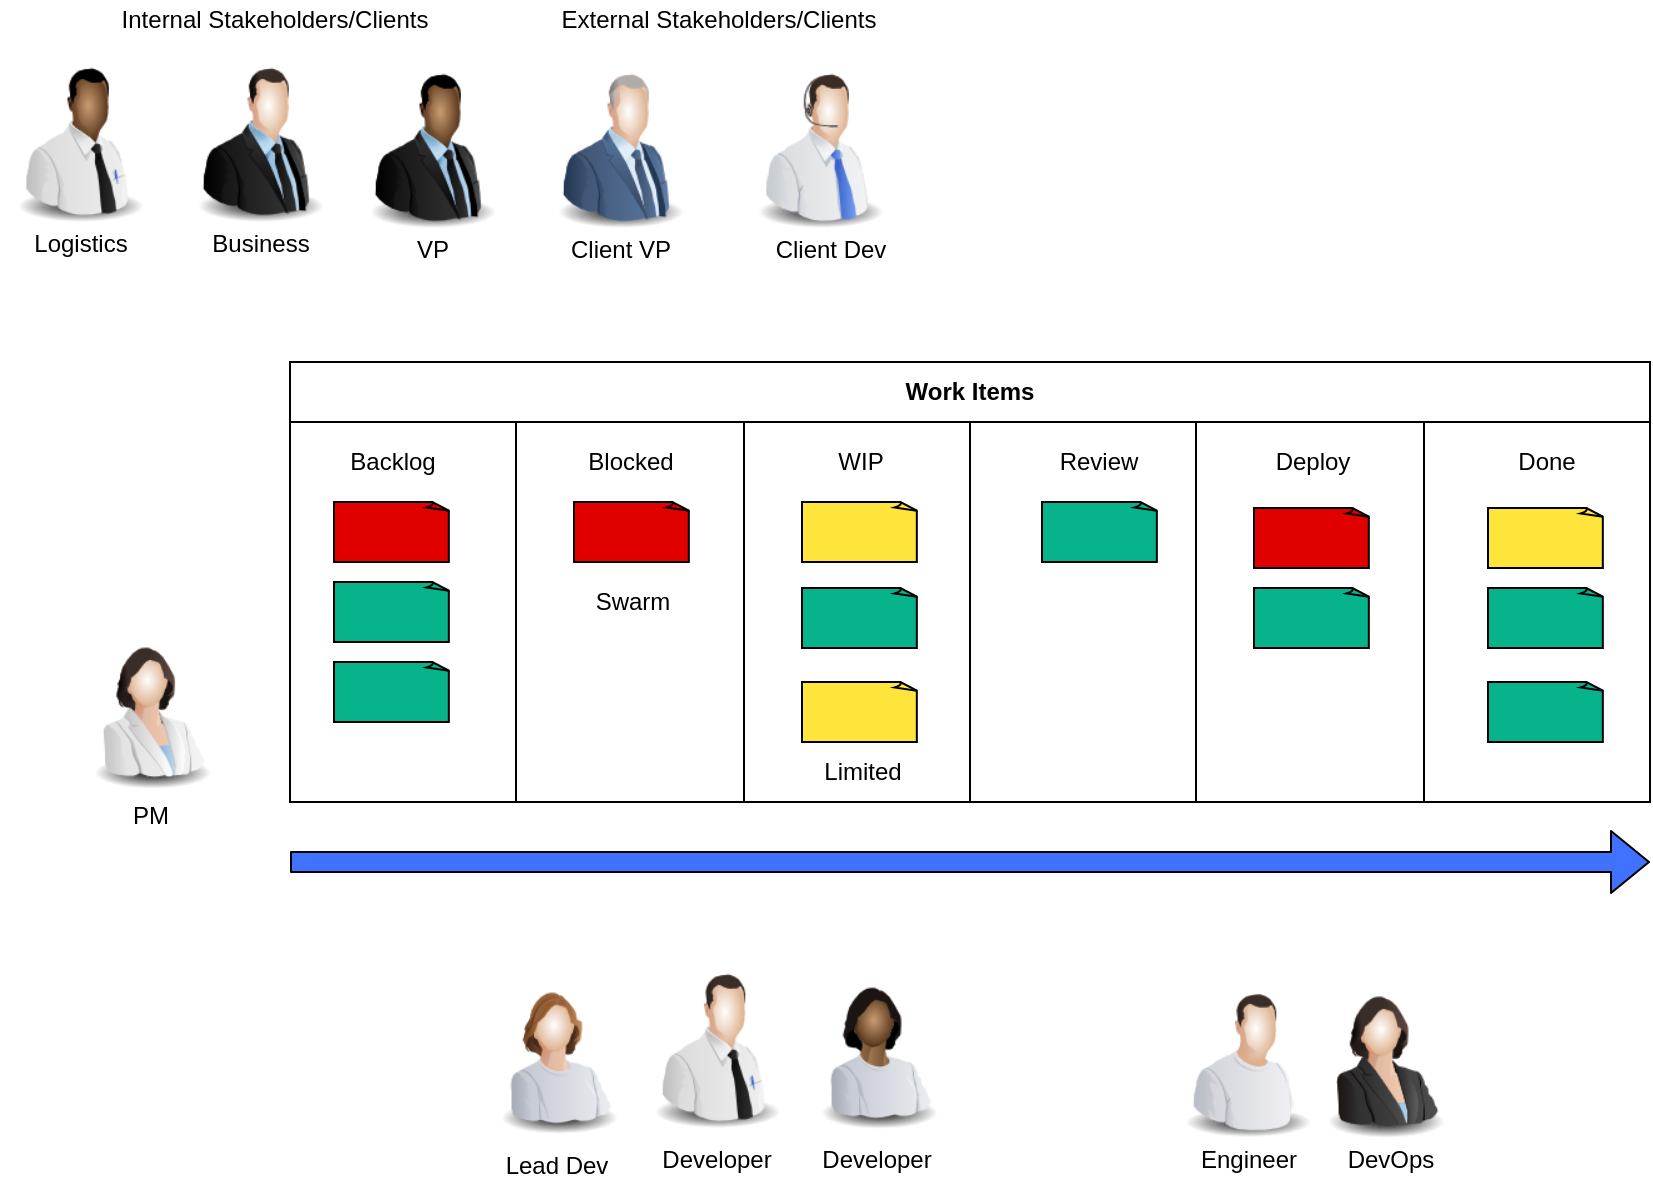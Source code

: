 <mxfile version="13.6.2" type="device"><diagram id="igJBqTR5294GaIzAy96C" name="Page-1"><mxGraphModel dx="1102" dy="643" grid="1" gridSize="10" guides="1" tooltips="1" connect="1" arrows="1" fold="1" page="1" pageScale="1" pageWidth="850" pageHeight="1100" math="0" shadow="0"><root><mxCell id="0"/><mxCell id="1" parent="0"/><mxCell id="tnIuFAaTfO_DWazzfNis-35" value="Work Items" style="shape=table;html=1;whiteSpace=wrap;startSize=30;container=1;collapsible=0;childLayout=tableLayout;fontStyle=1;align=center;rowLines=0;resizeLast=0;" vertex="1" parent="1"><mxGeometry x="160" y="246" width="680" height="220" as="geometry"/></mxCell><mxCell id="tnIuFAaTfO_DWazzfNis-36" value="" style="shape=partialRectangle;html=1;whiteSpace=wrap;collapsible=0;dropTarget=0;pointerEvents=0;fillColor=none;top=0;left=0;bottom=0;right=0;points=[[0,0.5],[1,0.5]];portConstraint=eastwest;" vertex="1" parent="tnIuFAaTfO_DWazzfNis-35"><mxGeometry y="30" width="680" height="63" as="geometry"/></mxCell><mxCell id="tnIuFAaTfO_DWazzfNis-48" style="shape=partialRectangle;html=1;whiteSpace=wrap;connectable=0;fillColor=none;top=0;left=0;bottom=0;right=0;overflow=hidden;" vertex="1" parent="tnIuFAaTfO_DWazzfNis-36"><mxGeometry width="113" height="63" as="geometry"/></mxCell><mxCell id="tnIuFAaTfO_DWazzfNis-37" value="" style="shape=partialRectangle;html=1;whiteSpace=wrap;connectable=0;fillColor=none;top=0;left=0;bottom=0;right=0;overflow=hidden;" vertex="1" parent="tnIuFAaTfO_DWazzfNis-36"><mxGeometry x="113" width="114" height="63" as="geometry"/></mxCell><mxCell id="tnIuFAaTfO_DWazzfNis-38" value="" style="shape=partialRectangle;html=1;whiteSpace=wrap;connectable=0;fillColor=none;top=0;left=0;bottom=0;right=0;overflow=hidden;" vertex="1" parent="tnIuFAaTfO_DWazzfNis-36"><mxGeometry x="227" width="113" height="63" as="geometry"/></mxCell><mxCell id="tnIuFAaTfO_DWazzfNis-39" value="" style="shape=partialRectangle;html=1;whiteSpace=wrap;connectable=0;fillColor=none;top=0;left=0;bottom=0;right=0;overflow=hidden;" vertex="1" parent="tnIuFAaTfO_DWazzfNis-36"><mxGeometry x="340" width="113" height="63" as="geometry"/></mxCell><mxCell id="tnIuFAaTfO_DWazzfNis-55" style="shape=partialRectangle;html=1;whiteSpace=wrap;connectable=0;fillColor=none;top=0;left=0;bottom=0;right=0;overflow=hidden;" vertex="1" parent="tnIuFAaTfO_DWazzfNis-36"><mxGeometry x="453" width="114" height="63" as="geometry"/></mxCell><mxCell id="tnIuFAaTfO_DWazzfNis-58" style="shape=partialRectangle;html=1;whiteSpace=wrap;connectable=0;fillColor=none;top=0;left=0;bottom=0;right=0;overflow=hidden;" vertex="1" parent="tnIuFAaTfO_DWazzfNis-36"><mxGeometry x="567" width="113" height="63" as="geometry"/></mxCell><mxCell id="tnIuFAaTfO_DWazzfNis-40" value="" style="shape=partialRectangle;html=1;whiteSpace=wrap;collapsible=0;dropTarget=0;pointerEvents=0;fillColor=none;top=0;left=0;bottom=0;right=0;points=[[0,0.5],[1,0.5]];portConstraint=eastwest;" vertex="1" parent="tnIuFAaTfO_DWazzfNis-35"><mxGeometry y="93" width="680" height="64" as="geometry"/></mxCell><mxCell id="tnIuFAaTfO_DWazzfNis-49" style="shape=partialRectangle;html=1;whiteSpace=wrap;connectable=0;fillColor=none;top=0;left=0;bottom=0;right=0;overflow=hidden;" vertex="1" parent="tnIuFAaTfO_DWazzfNis-40"><mxGeometry width="113" height="64" as="geometry"/></mxCell><mxCell id="tnIuFAaTfO_DWazzfNis-41" value="" style="shape=partialRectangle;html=1;whiteSpace=wrap;connectable=0;fillColor=none;top=0;left=0;bottom=0;right=0;overflow=hidden;" vertex="1" parent="tnIuFAaTfO_DWazzfNis-40"><mxGeometry x="113" width="114" height="64" as="geometry"/></mxCell><mxCell id="tnIuFAaTfO_DWazzfNis-42" value="" style="shape=partialRectangle;html=1;whiteSpace=wrap;connectable=0;fillColor=none;top=0;left=0;bottom=0;right=0;overflow=hidden;" vertex="1" parent="tnIuFAaTfO_DWazzfNis-40"><mxGeometry x="227" width="113" height="64" as="geometry"/></mxCell><mxCell id="tnIuFAaTfO_DWazzfNis-43" value="" style="shape=partialRectangle;html=1;whiteSpace=wrap;connectable=0;fillColor=none;top=0;left=0;bottom=0;right=0;overflow=hidden;" vertex="1" parent="tnIuFAaTfO_DWazzfNis-40"><mxGeometry x="340" width="113" height="64" as="geometry"/></mxCell><mxCell id="tnIuFAaTfO_DWazzfNis-56" style="shape=partialRectangle;html=1;whiteSpace=wrap;connectable=0;fillColor=none;top=0;left=0;bottom=0;right=0;overflow=hidden;" vertex="1" parent="tnIuFAaTfO_DWazzfNis-40"><mxGeometry x="453" width="114" height="64" as="geometry"/></mxCell><mxCell id="tnIuFAaTfO_DWazzfNis-59" style="shape=partialRectangle;html=1;whiteSpace=wrap;connectable=0;fillColor=none;top=0;left=0;bottom=0;right=0;overflow=hidden;" vertex="1" parent="tnIuFAaTfO_DWazzfNis-40"><mxGeometry x="567" width="113" height="64" as="geometry"/></mxCell><mxCell id="tnIuFAaTfO_DWazzfNis-44" value="" style="shape=partialRectangle;html=1;whiteSpace=wrap;collapsible=0;dropTarget=0;pointerEvents=0;fillColor=none;top=0;left=0;bottom=0;right=0;points=[[0,0.5],[1,0.5]];portConstraint=eastwest;" vertex="1" parent="tnIuFAaTfO_DWazzfNis-35"><mxGeometry y="157" width="680" height="63" as="geometry"/></mxCell><mxCell id="tnIuFAaTfO_DWazzfNis-50" style="shape=partialRectangle;html=1;whiteSpace=wrap;connectable=0;fillColor=none;top=0;left=0;bottom=0;right=0;overflow=hidden;" vertex="1" parent="tnIuFAaTfO_DWazzfNis-44"><mxGeometry width="113" height="63" as="geometry"/></mxCell><mxCell id="tnIuFAaTfO_DWazzfNis-45" value="" style="shape=partialRectangle;html=1;whiteSpace=wrap;connectable=0;fillColor=none;top=0;left=0;bottom=0;right=0;overflow=hidden;" vertex="1" parent="tnIuFAaTfO_DWazzfNis-44"><mxGeometry x="113" width="114" height="63" as="geometry"/></mxCell><mxCell id="tnIuFAaTfO_DWazzfNis-46" value="" style="shape=partialRectangle;html=1;whiteSpace=wrap;connectable=0;fillColor=none;top=0;left=0;bottom=0;right=0;overflow=hidden;" vertex="1" parent="tnIuFAaTfO_DWazzfNis-44"><mxGeometry x="227" width="113" height="63" as="geometry"/></mxCell><mxCell id="tnIuFAaTfO_DWazzfNis-47" value="" style="shape=partialRectangle;html=1;whiteSpace=wrap;connectable=0;fillColor=none;top=0;left=0;bottom=0;right=0;overflow=hidden;" vertex="1" parent="tnIuFAaTfO_DWazzfNis-44"><mxGeometry x="340" width="113" height="63" as="geometry"/></mxCell><mxCell id="tnIuFAaTfO_DWazzfNis-57" style="shape=partialRectangle;html=1;whiteSpace=wrap;connectable=0;fillColor=none;top=0;left=0;bottom=0;right=0;overflow=hidden;" vertex="1" parent="tnIuFAaTfO_DWazzfNis-44"><mxGeometry x="453" width="114" height="63" as="geometry"/></mxCell><mxCell id="tnIuFAaTfO_DWazzfNis-60" style="shape=partialRectangle;html=1;whiteSpace=wrap;connectable=0;fillColor=none;top=0;left=0;bottom=0;right=0;overflow=hidden;" vertex="1" parent="tnIuFAaTfO_DWazzfNis-44"><mxGeometry x="567" width="113" height="63" as="geometry"/></mxCell><mxCell id="tnIuFAaTfO_DWazzfNis-2" value="" style="image;html=1;image=img/lib/clip_art/people/Worker_Woman_Black_128x128.png" vertex="1" parent="1"><mxGeometry x="413.25" y="550" width="80" height="80" as="geometry"/></mxCell><mxCell id="tnIuFAaTfO_DWazzfNis-3" value="" style="image;html=1;image=img/lib/clip_art/people/Suit_Man_Black_128x128.png" vertex="1" parent="1"><mxGeometry x="191" y="100" width="80" height="80" as="geometry"/></mxCell><mxCell id="tnIuFAaTfO_DWazzfNis-4" value="" style="image;html=1;image=img/lib/clip_art/people/Suit_Woman_128x128.png" vertex="1" parent="1"><mxGeometry x="666.75" y="554.5" width="80" height="80" as="geometry"/></mxCell><mxCell id="tnIuFAaTfO_DWazzfNis-5" value="" style="image;html=1;image=img/lib/clip_art/people/Scientist_Woman_128x128.png" vertex="1" parent="1"><mxGeometry x="50" y="380" width="80" height="80" as="geometry"/></mxCell><mxCell id="tnIuFAaTfO_DWazzfNis-6" value="" style="image;html=1;image=img/lib/clip_art/people/Tech_Man_128x128.png" vertex="1" parent="1"><mxGeometry x="333.25" y="550" width="80" height="80" as="geometry"/></mxCell><mxCell id="tnIuFAaTfO_DWazzfNis-7" value="" style="image;html=1;image=img/lib/clip_art/people/Worker_Man_128x128.png" vertex="1" parent="1"><mxGeometry x="598.75" y="554.5" width="80" height="80" as="geometry"/></mxCell><mxCell id="tnIuFAaTfO_DWazzfNis-8" value="" style="image;html=1;image=img/lib/clip_art/people/Worker_Woman_128x128.png" vertex="1" parent="1"><mxGeometry x="253.25" y="552.5" width="80" height="80" as="geometry"/></mxCell><mxCell id="tnIuFAaTfO_DWazzfNis-10" value="Developer" style="text;html=1;align=center;verticalAlign=middle;resizable=0;points=[];autosize=1;" vertex="1" parent="1"><mxGeometry x="418.25" y="635" width="70" height="20" as="geometry"/></mxCell><mxCell id="tnIuFAaTfO_DWazzfNis-11" value="Developer" style="text;html=1;align=center;verticalAlign=middle;resizable=0;points=[];autosize=1;" vertex="1" parent="1"><mxGeometry x="338.25" y="635" width="70" height="20" as="geometry"/></mxCell><mxCell id="tnIuFAaTfO_DWazzfNis-12" value="Lead Dev" style="text;html=1;align=center;verticalAlign=middle;resizable=0;points=[];autosize=1;" vertex="1" parent="1"><mxGeometry x="258.25" y="637.5" width="70" height="20" as="geometry"/></mxCell><mxCell id="tnIuFAaTfO_DWazzfNis-13" value="Engineer" style="text;html=1;align=center;verticalAlign=middle;resizable=0;points=[];autosize=1;" vertex="1" parent="1"><mxGeometry x="608.75" y="634.5" width="60" height="20" as="geometry"/></mxCell><mxCell id="tnIuFAaTfO_DWazzfNis-14" value="PM" style="text;html=1;align=center;verticalAlign=middle;resizable=0;points=[];autosize=1;" vertex="1" parent="1"><mxGeometry x="75" y="463" width="30" height="20" as="geometry"/></mxCell><mxCell id="tnIuFAaTfO_DWazzfNis-15" value="VP" style="text;html=1;align=center;verticalAlign=middle;resizable=0;points=[];autosize=1;" vertex="1" parent="1"><mxGeometry x="216" y="180" width="30" height="20" as="geometry"/></mxCell><mxCell id="tnIuFAaTfO_DWazzfNis-16" value="" style="image;html=1;image=img/lib/clip_art/people/Suit_Man_Blue_128x128.png" vertex="1" parent="1"><mxGeometry x="285" y="100" width="80" height="80" as="geometry"/></mxCell><mxCell id="tnIuFAaTfO_DWazzfNis-17" value="Client VP" style="text;html=1;align=center;verticalAlign=middle;resizable=0;points=[];autosize=1;" vertex="1" parent="1"><mxGeometry x="290" y="180" width="70" height="20" as="geometry"/></mxCell><mxCell id="tnIuFAaTfO_DWazzfNis-18" value="DevOps" style="text;html=1;align=center;verticalAlign=middle;resizable=0;points=[];autosize=1;" vertex="1" parent="1"><mxGeometry x="679.75" y="634.5" width="60" height="20" as="geometry"/></mxCell><mxCell id="tnIuFAaTfO_DWazzfNis-20" value="" style="image;html=1;image=img/lib/clip_art/people/Suit_Man_128x128.png" vertex="1" parent="1"><mxGeometry x="105" y="97" width="80" height="80" as="geometry"/></mxCell><mxCell id="tnIuFAaTfO_DWazzfNis-21" value="" style="image;html=1;image=img/lib/clip_art/people/Telesales_Man_128x128.png" vertex="1" parent="1"><mxGeometry x="385" y="100" width="80" height="80" as="geometry"/></mxCell><mxCell id="tnIuFAaTfO_DWazzfNis-22" value="" style="image;html=1;image=img/lib/clip_art/people/Tech_Man_Black_128x128.png" vertex="1" parent="1"><mxGeometry x="15" y="97" width="80" height="80" as="geometry"/></mxCell><mxCell id="tnIuFAaTfO_DWazzfNis-24" value="Logistics" style="text;html=1;align=center;verticalAlign=middle;resizable=0;points=[];autosize=1;" vertex="1" parent="1"><mxGeometry x="25" y="177" width="60" height="20" as="geometry"/></mxCell><mxCell id="tnIuFAaTfO_DWazzfNis-25" value="Business" style="text;html=1;align=center;verticalAlign=middle;resizable=0;points=[];autosize=1;" vertex="1" parent="1"><mxGeometry x="115" y="177" width="60" height="20" as="geometry"/></mxCell><mxCell id="tnIuFAaTfO_DWazzfNis-30" value="Client Dev" style="text;html=1;align=center;verticalAlign=middle;resizable=0;points=[];autosize=1;" vertex="1" parent="1"><mxGeometry x="395" y="180" width="70" height="20" as="geometry"/></mxCell><mxCell id="tnIuFAaTfO_DWazzfNis-31" value="Internal Stakeholders/Clients" style="text;html=1;align=center;verticalAlign=middle;resizable=0;points=[];autosize=1;" vertex="1" parent="1"><mxGeometry x="67" y="65" width="170" height="20" as="geometry"/></mxCell><mxCell id="tnIuFAaTfO_DWazzfNis-32" value="External Stakeholders/Clients" style="text;html=1;align=center;verticalAlign=middle;resizable=0;points=[];autosize=1;" vertex="1" parent="1"><mxGeometry x="289" y="65" width="170" height="20" as="geometry"/></mxCell><mxCell id="tnIuFAaTfO_DWazzfNis-51" value="Backlog" style="text;html=1;align=center;verticalAlign=middle;resizable=0;points=[];autosize=1;" vertex="1" parent="1"><mxGeometry x="181" y="286" width="60" height="20" as="geometry"/></mxCell><mxCell id="tnIuFAaTfO_DWazzfNis-52" value="WIP" style="text;html=1;align=center;verticalAlign=middle;resizable=0;points=[];autosize=1;" vertex="1" parent="1"><mxGeometry x="425" y="286" width="40" height="20" as="geometry"/></mxCell><mxCell id="tnIuFAaTfO_DWazzfNis-53" value="Review" style="text;html=1;align=center;verticalAlign=middle;resizable=0;points=[];autosize=1;" vertex="1" parent="1"><mxGeometry x="534" y="286" width="60" height="20" as="geometry"/></mxCell><mxCell id="tnIuFAaTfO_DWazzfNis-61" value="Deploy" style="text;html=1;align=center;verticalAlign=middle;resizable=0;points=[];autosize=1;" vertex="1" parent="1"><mxGeometry x="646" y="286" width="50" height="20" as="geometry"/></mxCell><mxCell id="tnIuFAaTfO_DWazzfNis-62" value="Done" style="text;html=1;align=center;verticalAlign=middle;resizable=0;points=[];autosize=1;" vertex="1" parent="1"><mxGeometry x="768" y="286" width="40" height="20" as="geometry"/></mxCell><mxCell id="tnIuFAaTfO_DWazzfNis-64" value="" style="whiteSpace=wrap;html=1;shape=mxgraph.basic.document;fillColor=#07B38B;" vertex="1" parent="1"><mxGeometry x="182" y="356" width="58" height="30" as="geometry"/></mxCell><mxCell id="tnIuFAaTfO_DWazzfNis-65" value="" style="whiteSpace=wrap;html=1;shape=mxgraph.basic.document;fillColor=#07B38B;" vertex="1" parent="1"><mxGeometry x="182" y="396" width="58" height="30" as="geometry"/></mxCell><mxCell id="tnIuFAaTfO_DWazzfNis-66" value="" style="whiteSpace=wrap;html=1;shape=mxgraph.basic.document;fillColor=#E00000;" vertex="1" parent="1"><mxGeometry x="302" y="316" width="58" height="30" as="geometry"/></mxCell><mxCell id="tnIuFAaTfO_DWazzfNis-67" value="" style="whiteSpace=wrap;html=1;shape=mxgraph.basic.document;fillColor=#E00000;" vertex="1" parent="1"><mxGeometry x="182" y="316" width="58" height="30" as="geometry"/></mxCell><mxCell id="tnIuFAaTfO_DWazzfNis-68" value="" style="whiteSpace=wrap;html=1;shape=mxgraph.basic.document;fillColor=#FFE53B;" vertex="1" parent="1"><mxGeometry x="416" y="406" width="58" height="30" as="geometry"/></mxCell><mxCell id="tnIuFAaTfO_DWazzfNis-72" value="" style="whiteSpace=wrap;html=1;shape=mxgraph.basic.document;fillColor=#07B38B;" vertex="1" parent="1"><mxGeometry x="416" y="359" width="58" height="30" as="geometry"/></mxCell><mxCell id="tnIuFAaTfO_DWazzfNis-73" value="" style="whiteSpace=wrap;html=1;shape=mxgraph.basic.document;fillColor=#FFE53B;" vertex="1" parent="1"><mxGeometry x="416" y="316" width="58" height="30" as="geometry"/></mxCell><mxCell id="tnIuFAaTfO_DWazzfNis-74" value="Blocked" style="text;html=1;align=center;verticalAlign=middle;resizable=0;points=[];autosize=1;" vertex="1" parent="1"><mxGeometry x="300" y="286" width="60" height="20" as="geometry"/></mxCell><mxCell id="tnIuFAaTfO_DWazzfNis-75" value="" style="whiteSpace=wrap;html=1;shape=mxgraph.basic.document;fillColor=#07B38B;" vertex="1" parent="1"><mxGeometry x="536" y="316" width="58" height="30" as="geometry"/></mxCell><mxCell id="tnIuFAaTfO_DWazzfNis-76" value="" style="whiteSpace=wrap;html=1;shape=mxgraph.basic.document;fillColor=#07B38B;" vertex="1" parent="1"><mxGeometry x="642" y="359" width="58" height="30" as="geometry"/></mxCell><mxCell id="tnIuFAaTfO_DWazzfNis-77" value="" style="whiteSpace=wrap;html=1;shape=mxgraph.basic.document;fillColor=#07B38B;" vertex="1" parent="1"><mxGeometry x="759" y="359" width="58" height="30" as="geometry"/></mxCell><mxCell id="tnIuFAaTfO_DWazzfNis-78" value="" style="whiteSpace=wrap;html=1;shape=mxgraph.basic.document;fillColor=#E00000;" vertex="1" parent="1"><mxGeometry x="642" y="319" width="58" height="30" as="geometry"/></mxCell><mxCell id="tnIuFAaTfO_DWazzfNis-79" value="" style="whiteSpace=wrap;html=1;shape=mxgraph.basic.document;fillColor=#FFE53B;" vertex="1" parent="1"><mxGeometry x="759" y="319" width="58" height="30" as="geometry"/></mxCell><mxCell id="tnIuFAaTfO_DWazzfNis-80" value="" style="whiteSpace=wrap;html=1;shape=mxgraph.basic.document;fillColor=#07B38B;" vertex="1" parent="1"><mxGeometry x="759" y="406" width="58" height="30" as="geometry"/></mxCell><mxCell id="tnIuFAaTfO_DWazzfNis-82" value="Limited" style="text;html=1;align=center;verticalAlign=middle;resizable=0;points=[];autosize=1;" vertex="1" parent="1"><mxGeometry x="421" y="441" width="50" height="20" as="geometry"/></mxCell><mxCell id="tnIuFAaTfO_DWazzfNis-83" value="Swarm" style="text;html=1;align=center;verticalAlign=middle;resizable=0;points=[];autosize=1;" vertex="1" parent="1"><mxGeometry x="306" y="356" width="50" height="20" as="geometry"/></mxCell><mxCell id="tnIuFAaTfO_DWazzfNis-84" value="" style="shape=flexArrow;endArrow=classic;html=1;fillColor=#4072FF;" edge="1" parent="1"><mxGeometry width="50" height="50" relative="1" as="geometry"><mxPoint x="160" y="496" as="sourcePoint"/><mxPoint x="840" y="496" as="targetPoint"/></mxGeometry></mxCell></root></mxGraphModel></diagram></mxfile>